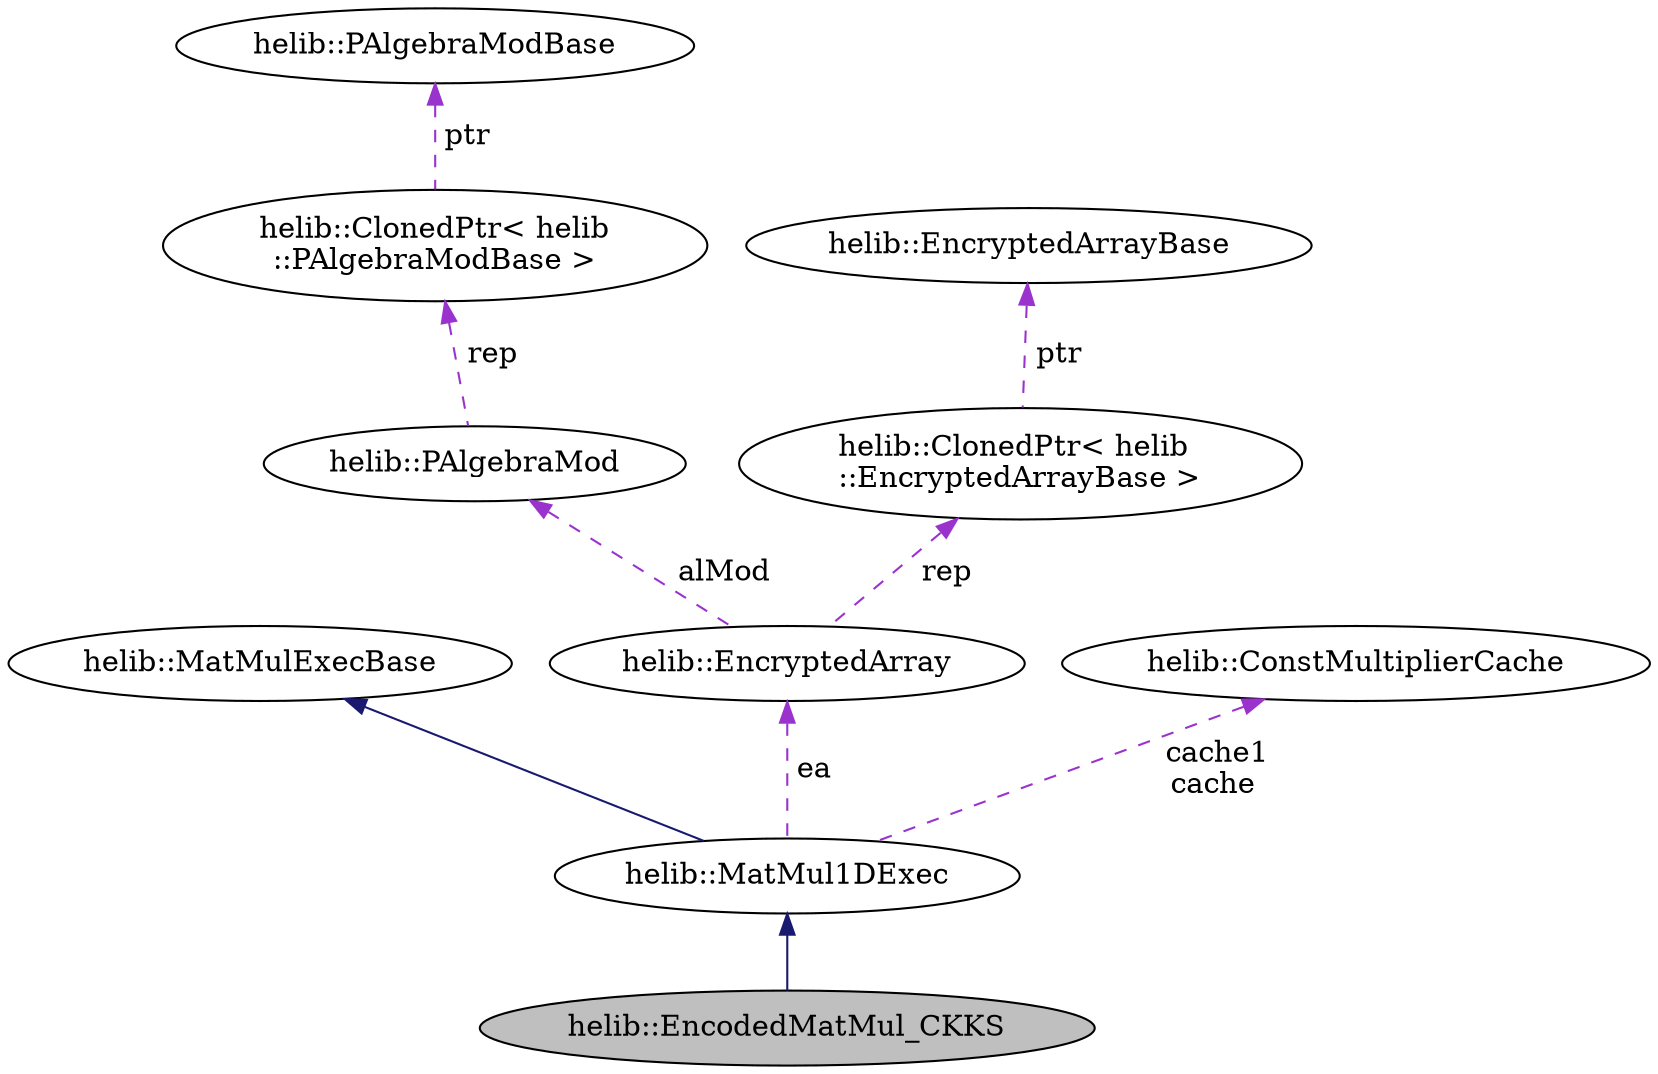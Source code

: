 digraph "helib::EncodedMatMul_CKKS"
{
  N3 [label="helib::EncodedMatMul_CKKS",color="black", fillcolor="grey75", style="filled", fontcolor="black"];
  N4 -> N3 [dir="back",color="midnightblue",style="solid"];
  N4 [label="helib::MatMul1DExec",color="black", fillcolor="white", style="filled"];
  N5 -> N4 [dir="back",color="midnightblue",style="solid"];
  N5 [label="helib::MatMulExecBase",color="black", fillcolor="white", style="filled"];
  N6 -> N4 [dir="back",color="darkorchid3",style="dashed",label=" ea" ];
  N6 [label="helib::EncryptedArray",color="black", fillcolor="white", style="filled",tooltip="A simple wrapper for a smart pointer to an EncryptedArrayBase. This is the interface that higher-leve..."];
  N7 -> N6 [dir="back",color="darkorchid3",style="dashed",label=" alMod" ];
  N7 [label="helib::PAlgebraMod",color="black", fillcolor="white", style="filled",tooltip="The structure of Z[X]/(Phi_m(X), p) "];
  N8 -> N7 [dir="back",color="darkorchid3",style="dashed",label=" rep" ];
  N8 [label="helib::ClonedPtr\< helib\l::PAlgebraModBase \>",color="black", fillcolor="white", style="filled"];
  N9 -> N8 [dir="back",color="darkorchid3",style="dashed",label=" ptr" ];
  N9 [label="helib::PAlgebraModBase",color="black", fillcolor="white", style="filled",tooltip="Virtual base class for PAlgebraMod. "];
  N10 -> N6 [dir="back",color="darkorchid3",style="dashed",label=" rep" ];
  N10 [label="helib::ClonedPtr\< helib\l::EncryptedArrayBase \>",color="black", fillcolor="white", style="filled"];
  N11 -> N10 [dir="back",color="darkorchid3",style="dashed",label=" ptr" ];
  N11 [label="helib::EncryptedArrayBase",color="black", fillcolor="white", style="filled",tooltip="virtual class for data-movement operations on arrays of slots "];
  N12 -> N4 [dir="back",color="darkorchid3",style="dashed",label=" cache1\ncache" ];
  N12 [label="helib::ConstMultiplierCache",color="black", fillcolor="white", style="filled"];
}
digraph "helib::EncodedMatMul_CKKS"
{
  N0 [label="helib::EncodedMatMul_CKKS",color="black", fillcolor="grey75", style="filled", fontcolor="black"];
  N1 -> N0 [dir="back",color="midnightblue",style="solid"];
  N1 [label="helib::MatMul1DExec",color="black", fillcolor="white", style="filled"];
  N2 -> N1 [dir="back",color="midnightblue",style="solid"];
  N2 [label="helib::MatMulExecBase",color="black", fillcolor="white", style="filled"];
}

